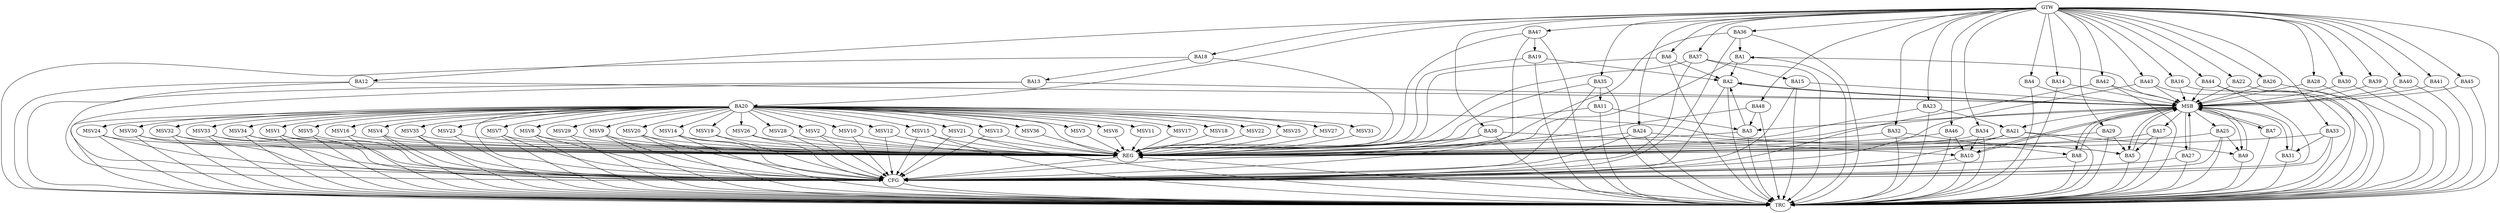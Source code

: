 strict digraph G {
  BA1 [ label="BA1" ];
  BA2 [ label="BA2" ];
  BA3 [ label="BA3" ];
  BA4 [ label="BA4" ];
  BA5 [ label="BA5" ];
  BA6 [ label="BA6" ];
  BA7 [ label="BA7" ];
  BA8 [ label="BA8" ];
  BA9 [ label="BA9" ];
  BA10 [ label="BA10" ];
  BA11 [ label="BA11" ];
  BA12 [ label="BA12" ];
  BA13 [ label="BA13" ];
  BA14 [ label="BA14" ];
  BA15 [ label="BA15" ];
  BA16 [ label="BA16" ];
  BA17 [ label="BA17" ];
  BA18 [ label="BA18" ];
  BA19 [ label="BA19" ];
  BA20 [ label="BA20" ];
  BA21 [ label="BA21" ];
  BA22 [ label="BA22" ];
  BA23 [ label="BA23" ];
  BA24 [ label="BA24" ];
  BA25 [ label="BA25" ];
  BA26 [ label="BA26" ];
  BA27 [ label="BA27" ];
  BA28 [ label="BA28" ];
  BA29 [ label="BA29" ];
  BA30 [ label="BA30" ];
  BA31 [ label="BA31" ];
  BA32 [ label="BA32" ];
  BA33 [ label="BA33" ];
  BA34 [ label="BA34" ];
  BA35 [ label="BA35" ];
  BA36 [ label="BA36" ];
  BA37 [ label="BA37" ];
  BA38 [ label="BA38" ];
  BA39 [ label="BA39" ];
  BA40 [ label="BA40" ];
  BA41 [ label="BA41" ];
  BA42 [ label="BA42" ];
  BA43 [ label="BA43" ];
  BA44 [ label="BA44" ];
  BA45 [ label="BA45" ];
  BA46 [ label="BA46" ];
  BA47 [ label="BA47" ];
  BA48 [ label="BA48" ];
  GTW [ label="GTW" ];
  REG [ label="REG" ];
  MSB [ label="MSB" ];
  CFG [ label="CFG" ];
  TRC [ label="TRC" ];
  MSV1 [ label="MSV1" ];
  MSV2 [ label="MSV2" ];
  MSV3 [ label="MSV3" ];
  MSV4 [ label="MSV4" ];
  MSV5 [ label="MSV5" ];
  MSV6 [ label="MSV6" ];
  MSV7 [ label="MSV7" ];
  MSV8 [ label="MSV8" ];
  MSV9 [ label="MSV9" ];
  MSV10 [ label="MSV10" ];
  MSV11 [ label="MSV11" ];
  MSV12 [ label="MSV12" ];
  MSV13 [ label="MSV13" ];
  MSV14 [ label="MSV14" ];
  MSV15 [ label="MSV15" ];
  MSV16 [ label="MSV16" ];
  MSV17 [ label="MSV17" ];
  MSV18 [ label="MSV18" ];
  MSV19 [ label="MSV19" ];
  MSV20 [ label="MSV20" ];
  MSV21 [ label="MSV21" ];
  MSV22 [ label="MSV22" ];
  MSV23 [ label="MSV23" ];
  MSV24 [ label="MSV24" ];
  MSV25 [ label="MSV25" ];
  MSV26 [ label="MSV26" ];
  MSV27 [ label="MSV27" ];
  MSV28 [ label="MSV28" ];
  MSV29 [ label="MSV29" ];
  MSV30 [ label="MSV30" ];
  MSV31 [ label="MSV31" ];
  MSV32 [ label="MSV32" ];
  MSV33 [ label="MSV33" ];
  MSV34 [ label="MSV34" ];
  MSV35 [ label="MSV35" ];
  MSV36 [ label="MSV36" ];
  BA1 -> BA2;
  BA3 -> BA2;
  BA6 -> BA2;
  BA11 -> BA3;
  BA17 -> BA5;
  BA18 -> BA13;
  BA19 -> BA2;
  BA20 -> BA5;
  BA21 -> BA9;
  BA23 -> BA21;
  BA24 -> BA5;
  BA25 -> BA9;
  BA29 -> BA5;
  BA32 -> BA8;
  BA33 -> BA31;
  BA34 -> BA10;
  BA35 -> BA11;
  BA36 -> BA1;
  BA37 -> BA15;
  BA38 -> BA10;
  BA46 -> BA10;
  BA47 -> BA19;
  BA48 -> BA3;
  GTW -> BA4;
  GTW -> BA6;
  GTW -> BA12;
  GTW -> BA14;
  GTW -> BA16;
  GTW -> BA18;
  GTW -> BA20;
  GTW -> BA22;
  GTW -> BA23;
  GTW -> BA24;
  GTW -> BA26;
  GTW -> BA28;
  GTW -> BA29;
  GTW -> BA30;
  GTW -> BA32;
  GTW -> BA33;
  GTW -> BA34;
  GTW -> BA35;
  GTW -> BA36;
  GTW -> BA37;
  GTW -> BA38;
  GTW -> BA39;
  GTW -> BA40;
  GTW -> BA41;
  GTW -> BA42;
  GTW -> BA43;
  GTW -> BA44;
  GTW -> BA45;
  GTW -> BA46;
  GTW -> BA47;
  GTW -> BA48;
  BA1 -> REG;
  BA3 -> REG;
  BA6 -> REG;
  BA11 -> REG;
  BA17 -> REG;
  BA18 -> REG;
  BA19 -> REG;
  BA20 -> REG;
  BA21 -> REG;
  BA23 -> REG;
  BA24 -> REG;
  BA25 -> REG;
  BA29 -> REG;
  BA32 -> REG;
  BA33 -> REG;
  BA34 -> REG;
  BA35 -> REG;
  BA36 -> REG;
  BA37 -> REG;
  BA38 -> REG;
  BA46 -> REG;
  BA47 -> REG;
  BA48 -> REG;
  BA2 -> MSB;
  MSB -> BA1;
  MSB -> REG;
  BA4 -> MSB;
  MSB -> BA3;
  BA5 -> MSB;
  BA7 -> MSB;
  MSB -> BA2;
  BA8 -> MSB;
  BA9 -> MSB;
  BA10 -> MSB;
  BA12 -> MSB;
  MSB -> BA5;
  BA13 -> MSB;
  BA14 -> MSB;
  BA15 -> MSB;
  BA16 -> MSB;
  BA22 -> MSB;
  MSB -> BA17;
  BA26 -> MSB;
  BA27 -> MSB;
  BA28 -> MSB;
  MSB -> BA10;
  BA30 -> MSB;
  MSB -> BA27;
  BA31 -> MSB;
  MSB -> BA8;
  BA39 -> MSB;
  MSB -> BA25;
  BA40 -> MSB;
  MSB -> BA9;
  BA41 -> MSB;
  BA42 -> MSB;
  MSB -> BA21;
  BA43 -> MSB;
  MSB -> BA31;
  BA44 -> MSB;
  BA45 -> MSB;
  MSB -> BA7;
  BA25 -> CFG;
  BA38 -> CFG;
  BA2 -> CFG;
  BA24 -> CFG;
  BA47 -> CFG;
  BA20 -> CFG;
  BA15 -> CFG;
  BA13 -> CFG;
  BA8 -> CFG;
  BA21 -> CFG;
  BA36 -> CFG;
  BA10 -> CFG;
  BA12 -> CFG;
  BA33 -> CFG;
  BA43 -> CFG;
  BA44 -> CFG;
  BA35 -> CFG;
  BA42 -> CFG;
  BA37 -> CFG;
  BA27 -> CFG;
  REG -> CFG;
  BA1 -> TRC;
  BA2 -> TRC;
  BA3 -> TRC;
  BA4 -> TRC;
  BA5 -> TRC;
  BA6 -> TRC;
  BA7 -> TRC;
  BA8 -> TRC;
  BA9 -> TRC;
  BA10 -> TRC;
  BA11 -> TRC;
  BA12 -> TRC;
  BA13 -> TRC;
  BA14 -> TRC;
  BA15 -> TRC;
  BA16 -> TRC;
  BA17 -> TRC;
  BA18 -> TRC;
  BA19 -> TRC;
  BA20 -> TRC;
  BA21 -> TRC;
  BA22 -> TRC;
  BA23 -> TRC;
  BA24 -> TRC;
  BA25 -> TRC;
  BA26 -> TRC;
  BA27 -> TRC;
  BA28 -> TRC;
  BA29 -> TRC;
  BA30 -> TRC;
  BA31 -> TRC;
  BA32 -> TRC;
  BA33 -> TRC;
  BA34 -> TRC;
  BA35 -> TRC;
  BA36 -> TRC;
  BA37 -> TRC;
  BA38 -> TRC;
  BA39 -> TRC;
  BA40 -> TRC;
  BA41 -> TRC;
  BA42 -> TRC;
  BA43 -> TRC;
  BA44 -> TRC;
  BA45 -> TRC;
  BA46 -> TRC;
  BA47 -> TRC;
  BA48 -> TRC;
  GTW -> TRC;
  CFG -> TRC;
  TRC -> REG;
  BA20 -> MSV1;
  MSV1 -> REG;
  MSV1 -> TRC;
  MSV1 -> CFG;
  BA20 -> MSV2;
  BA20 -> MSV3;
  BA20 -> MSV4;
  BA20 -> MSV5;
  BA20 -> MSV6;
  BA20 -> MSV7;
  BA20 -> MSV8;
  BA20 -> MSV9;
  BA20 -> MSV10;
  BA20 -> MSV11;
  BA20 -> MSV12;
  BA20 -> MSV13;
  BA20 -> MSV14;
  MSV2 -> REG;
  MSV2 -> CFG;
  MSV3 -> REG;
  MSV4 -> REG;
  MSV4 -> TRC;
  MSV4 -> CFG;
  MSV5 -> REG;
  MSV5 -> TRC;
  MSV6 -> REG;
  MSV7 -> REG;
  MSV7 -> TRC;
  MSV7 -> CFG;
  MSV8 -> REG;
  MSV8 -> TRC;
  MSV8 -> CFG;
  MSV9 -> REG;
  MSV9 -> TRC;
  MSV9 -> CFG;
  MSV10 -> REG;
  MSV10 -> CFG;
  MSV11 -> REG;
  MSV12 -> REG;
  MSV12 -> CFG;
  MSV13 -> REG;
  MSV13 -> CFG;
  MSV14 -> REG;
  MSV14 -> TRC;
  MSV14 -> CFG;
  BA20 -> MSV15;
  BA20 -> MSV16;
  MSV15 -> REG;
  MSV15 -> TRC;
  MSV15 -> CFG;
  MSV16 -> REG;
  MSV16 -> TRC;
  BA20 -> MSV17;
  MSV17 -> REG;
  BA20 -> MSV18;
  BA20 -> MSV19;
  MSV18 -> REG;
  MSV19 -> REG;
  MSV19 -> CFG;
  BA20 -> MSV20;
  BA20 -> MSV21;
  BA20 -> MSV22;
  MSV20 -> REG;
  MSV20 -> TRC;
  MSV20 -> CFG;
  MSV21 -> REG;
  MSV21 -> TRC;
  MSV21 -> CFG;
  MSV22 -> REG;
  BA20 -> MSV23;
  MSV23 -> REG;
  MSV23 -> TRC;
  BA20 -> MSV24;
  BA20 -> MSV25;
  BA20 -> MSV26;
  MSV24 -> REG;
  MSV24 -> TRC;
  MSV24 -> CFG;
  MSV25 -> REG;
  MSV26 -> REG;
  MSV26 -> CFG;
  BA20 -> MSV27;
  MSV27 -> REG;
  BA20 -> MSV28;
  MSV28 -> REG;
  MSV28 -> CFG;
  BA20 -> MSV29;
  MSV29 -> REG;
  MSV29 -> TRC;
  BA20 -> MSV30;
  BA20 -> MSV31;
  BA20 -> MSV32;
  MSV30 -> REG;
  MSV30 -> TRC;
  MSV30 -> CFG;
  MSV31 -> REG;
  MSV32 -> REG;
  MSV32 -> TRC;
  MSV32 -> CFG;
  BA20 -> MSV33;
  BA20 -> MSV34;
  MSV33 -> REG;
  MSV33 -> TRC;
  MSV33 -> CFG;
  MSV34 -> REG;
  MSV34 -> TRC;
  MSV34 -> CFG;
  BA20 -> MSV35;
  BA20 -> MSV36;
  MSV35 -> REG;
  MSV35 -> TRC;
  MSV35 -> CFG;
  MSV36 -> REG;
}

